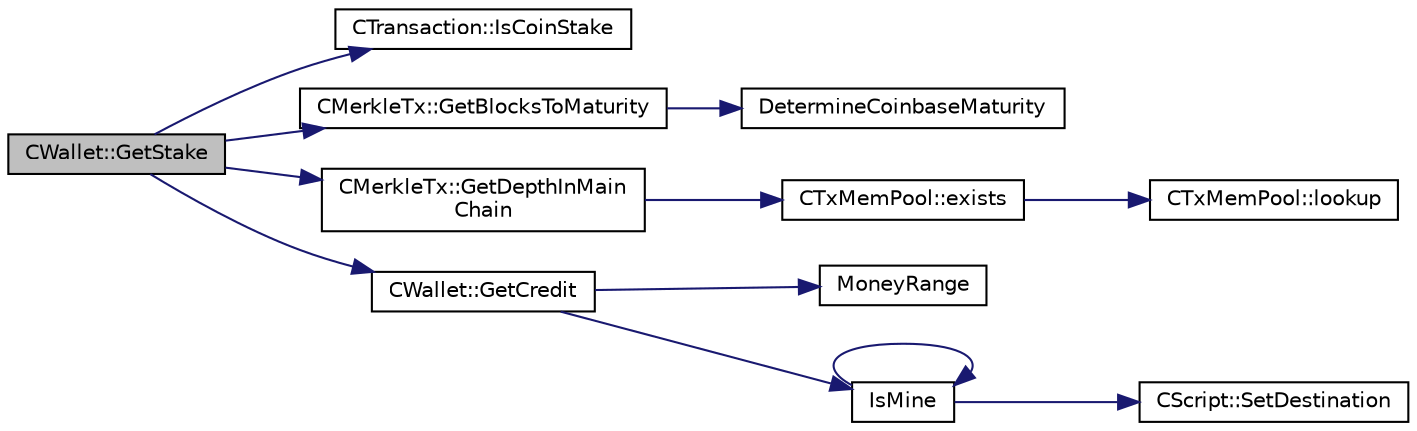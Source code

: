 digraph "CWallet::GetStake"
{
  edge [fontname="Helvetica",fontsize="10",labelfontname="Helvetica",labelfontsize="10"];
  node [fontname="Helvetica",fontsize="10",shape=record];
  rankdir="LR";
  Node1792 [label="CWallet::GetStake",height=0.2,width=0.4,color="black", fillcolor="grey75", style="filled", fontcolor="black"];
  Node1792 -> Node1793 [color="midnightblue",fontsize="10",style="solid",fontname="Helvetica"];
  Node1793 [label="CTransaction::IsCoinStake",height=0.2,width=0.4,color="black", fillcolor="white", style="filled",URL="$df/d43/class_c_transaction.html#ace4278a41a296d40dcf5fb2b9cf007ec"];
  Node1792 -> Node1794 [color="midnightblue",fontsize="10",style="solid",fontname="Helvetica"];
  Node1794 [label="CMerkleTx::GetBlocksToMaturity",height=0.2,width=0.4,color="black", fillcolor="white", style="filled",URL="$d1/dff/class_c_merkle_tx.html#a69ebd437f7b44169659c3527fe73b6ab"];
  Node1794 -> Node1795 [color="midnightblue",fontsize="10",style="solid",fontname="Helvetica"];
  Node1795 [label="DetermineCoinbaseMaturity",height=0.2,width=0.4,color="black", fillcolor="white", style="filled",URL="$d1/d08/proofs_8cpp.html#a97478c8207cae73889a6b1fbbc3c67e3",tooltip="Determine Coinbase Maturity (generally not a good idea - done so to increase speed) ..."];
  Node1792 -> Node1796 [color="midnightblue",fontsize="10",style="solid",fontname="Helvetica"];
  Node1796 [label="CMerkleTx::GetDepthInMain\lChain",height=0.2,width=0.4,color="black", fillcolor="white", style="filled",URL="$d1/dff/class_c_merkle_tx.html#a887a9f1a0b7fc64b43e42cec76b38ef9"];
  Node1796 -> Node1797 [color="midnightblue",fontsize="10",style="solid",fontname="Helvetica"];
  Node1797 [label="CTxMemPool::exists",height=0.2,width=0.4,color="black", fillcolor="white", style="filled",URL="$db/d98/class_c_tx_mem_pool.html#a8b7a13b5289ab839d4460f41a7da9789"];
  Node1797 -> Node1798 [color="midnightblue",fontsize="10",style="solid",fontname="Helvetica"];
  Node1798 [label="CTxMemPool::lookup",height=0.2,width=0.4,color="black", fillcolor="white", style="filled",URL="$db/d98/class_c_tx_mem_pool.html#ad6d9966cdeb4b6586f7186e709b4e77e"];
  Node1792 -> Node1799 [color="midnightblue",fontsize="10",style="solid",fontname="Helvetica"];
  Node1799 [label="CWallet::GetCredit",height=0.2,width=0.4,color="black", fillcolor="white", style="filled",URL="$d2/de5/class_c_wallet.html#aa60b69c7d4ea6063ed83b13d7c6fe695"];
  Node1799 -> Node1800 [color="midnightblue",fontsize="10",style="solid",fontname="Helvetica"];
  Node1800 [label="MoneyRange",height=0.2,width=0.4,color="black", fillcolor="white", style="filled",URL="$dd/d2f/amount_8h.html#a12db56a9a1c931941f0943ecbb278aae"];
  Node1799 -> Node1801 [color="midnightblue",fontsize="10",style="solid",fontname="Helvetica"];
  Node1801 [label="IsMine",height=0.2,width=0.4,color="black", fillcolor="white", style="filled",URL="$dd/d0f/script_8cpp.html#adc59cf67d903c1ba1ef225561b85bfce"];
  Node1801 -> Node1802 [color="midnightblue",fontsize="10",style="solid",fontname="Helvetica"];
  Node1802 [label="CScript::SetDestination",height=0.2,width=0.4,color="black", fillcolor="white", style="filled",URL="$d9/d4b/class_c_script.html#ad1b5a9077241aa06116040c4f1b7c31e"];
  Node1801 -> Node1801 [color="midnightblue",fontsize="10",style="solid",fontname="Helvetica"];
}
